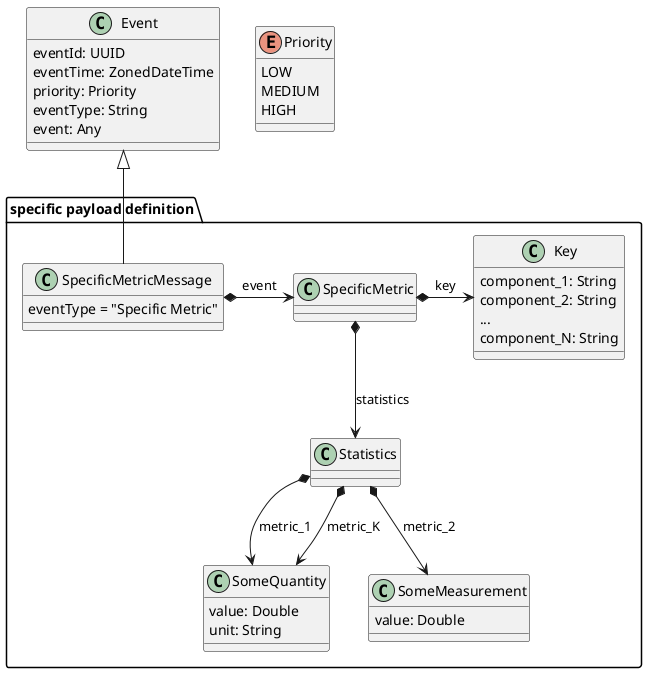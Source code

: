 @startuml


class e as "Event" {
    eventId: UUID
    eventTime: ZonedDateTime
    priority: Priority
    eventType: String
    event: Any
}

enum Priority {
    LOW
    MEDIUM
    HIGH
}

package "specific payload definition" {


  class mm as "SpecificMetricMessage" {
    eventType = "Specific Metric"
  }


  class k as "Key" {
    component_1: String
    component_2: String
    ...
    component_N: String
  }

  class ch1 as "SomeQuantity" {
    value: Double
    unit: String
  }

  class ch2 as "SomeMeasurement" {
    value: Double
  }

  class s as "Statistics"
  class m as "SpecificMetric"

  e  <|-- mm
  mm *-> m : event
  m *-> k : key
  m *--> s : statistics
  s *--> ch1 : metric_1
  s *--> ch1 : metric_K
  s *--> ch2 : metric_2

}

@enduml
